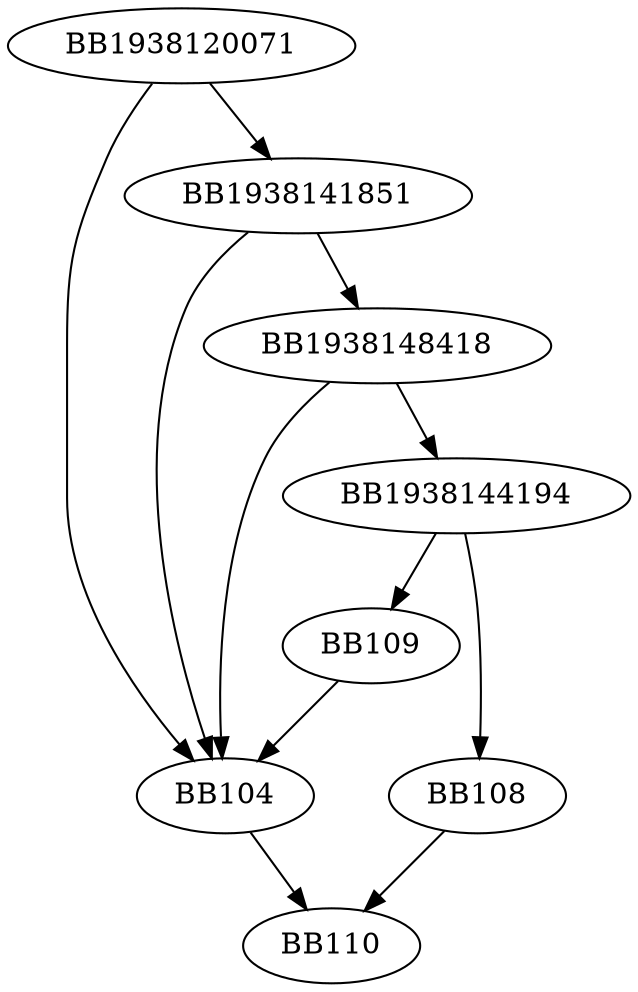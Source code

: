 digraph G{
	BB1938120071->BB104;
	BB1938120071->BB1938141851;
	BB1938141851->BB104;
	BB1938141851->BB1938148418;
	BB1938148418->BB104;
	BB1938148418->BB1938144194;
	BB1938144194->BB108;
	BB1938144194->BB109;
	BB108->BB110;
	BB109->BB104;
	BB104->BB110;
}
